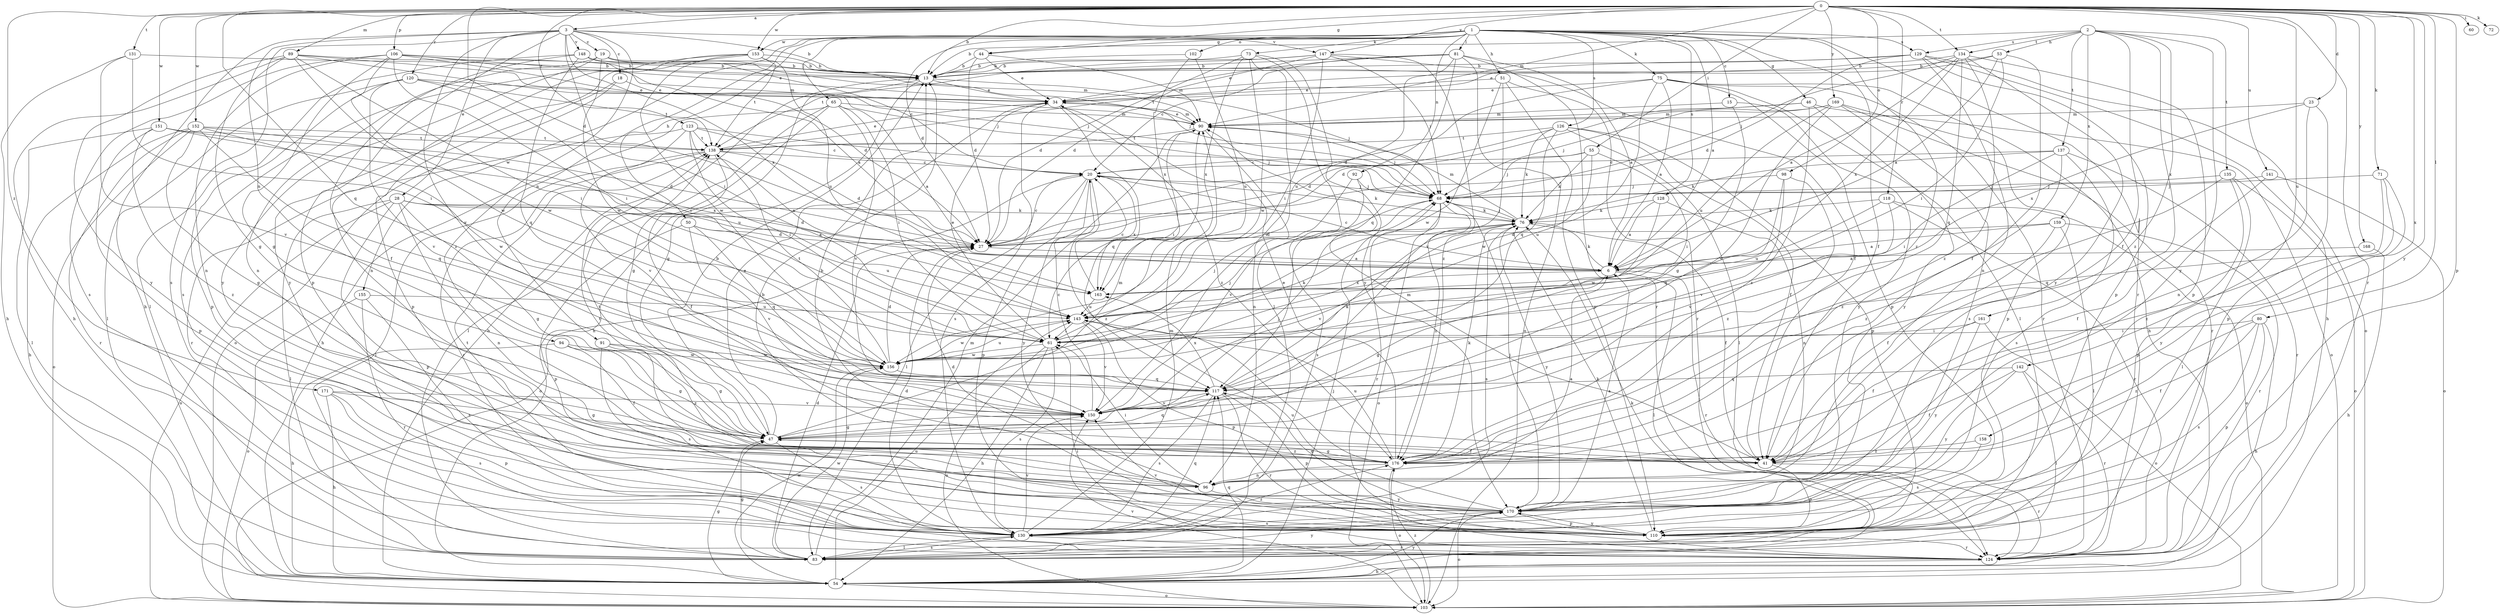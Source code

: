 strict digraph  {
0;
1;
2;
3;
6;
13;
15;
18;
19;
20;
23;
27;
28;
34;
41;
44;
46;
47;
50;
51;
53;
54;
55;
60;
61;
65;
68;
71;
72;
73;
75;
76;
80;
81;
83;
89;
90;
91;
92;
94;
96;
98;
102;
103;
106;
110;
117;
118;
120;
123;
124;
126;
128;
129;
130;
131;
134;
135;
137;
138;
141;
142;
143;
147;
148;
150;
151;
152;
153;
155;
156;
158;
159;
161;
163;
168;
169;
170;
171;
176;
0 -> 3  [label=a];
0 -> 13  [label=b];
0 -> 23  [label=d];
0 -> 27  [label=d];
0 -> 44  [label=g];
0 -> 55  [label=i];
0 -> 60  [label=i];
0 -> 71  [label=k];
0 -> 72  [label=k];
0 -> 80  [label=l];
0 -> 89  [label=m];
0 -> 90  [label=m];
0 -> 98  [label=o];
0 -> 106  [label=p];
0 -> 110  [label=p];
0 -> 117  [label=q];
0 -> 118  [label=r];
0 -> 120  [label=r];
0 -> 123  [label=r];
0 -> 124  [label=r];
0 -> 131  [label=t];
0 -> 134  [label=t];
0 -> 141  [label=u];
0 -> 142  [label=u];
0 -> 147  [label=v];
0 -> 151  [label=w];
0 -> 152  [label=w];
0 -> 153  [label=w];
0 -> 158  [label=x];
0 -> 168  [label=y];
0 -> 169  [label=y];
0 -> 170  [label=y];
0 -> 171  [label=z];
1 -> 6  [label=a];
1 -> 15  [label=c];
1 -> 27  [label=d];
1 -> 41  [label=f];
1 -> 44  [label=g];
1 -> 46  [label=g];
1 -> 50  [label=h];
1 -> 51  [label=h];
1 -> 65  [label=j];
1 -> 73  [label=k];
1 -> 75  [label=k];
1 -> 81  [label=l];
1 -> 91  [label=n];
1 -> 92  [label=n];
1 -> 102  [label=o];
1 -> 124  [label=r];
1 -> 126  [label=s];
1 -> 128  [label=s];
1 -> 129  [label=s];
1 -> 153  [label=w];
1 -> 155  [label=w];
1 -> 176  [label=z];
2 -> 13  [label=b];
2 -> 41  [label=f];
2 -> 53  [label=h];
2 -> 129  [label=s];
2 -> 134  [label=t];
2 -> 135  [label=t];
2 -> 137  [label=t];
2 -> 159  [label=x];
2 -> 161  [label=x];
2 -> 170  [label=y];
2 -> 176  [label=z];
3 -> 13  [label=b];
3 -> 18  [label=c];
3 -> 19  [label=c];
3 -> 28  [label=e];
3 -> 54  [label=h];
3 -> 61  [label=i];
3 -> 94  [label=n];
3 -> 110  [label=p];
3 -> 130  [label=s];
3 -> 147  [label=v];
3 -> 148  [label=v];
3 -> 150  [label=v];
3 -> 163  [label=x];
3 -> 176  [label=z];
6 -> 20  [label=c];
6 -> 47  [label=g];
6 -> 76  [label=k];
6 -> 83  [label=l];
6 -> 124  [label=r];
6 -> 163  [label=x];
13 -> 34  [label=e];
13 -> 47  [label=g];
13 -> 54  [label=h];
13 -> 68  [label=j];
15 -> 47  [label=g];
15 -> 90  [label=m];
15 -> 170  [label=y];
18 -> 34  [label=e];
18 -> 103  [label=o];
18 -> 110  [label=p];
19 -> 13  [label=b];
19 -> 68  [label=j];
19 -> 90  [label=m];
19 -> 96  [label=n];
19 -> 156  [label=w];
19 -> 170  [label=y];
20 -> 68  [label=j];
20 -> 76  [label=k];
20 -> 83  [label=l];
20 -> 103  [label=o];
20 -> 110  [label=p];
20 -> 163  [label=x];
20 -> 170  [label=y];
20 -> 176  [label=z];
23 -> 90  [label=m];
23 -> 96  [label=n];
23 -> 110  [label=p];
23 -> 163  [label=x];
27 -> 6  [label=a];
27 -> 20  [label=c];
28 -> 6  [label=a];
28 -> 27  [label=d];
28 -> 47  [label=g];
28 -> 76  [label=k];
28 -> 83  [label=l];
28 -> 96  [label=n];
28 -> 103  [label=o];
28 -> 110  [label=p];
34 -> 90  [label=m];
34 -> 117  [label=q];
34 -> 130  [label=s];
34 -> 176  [label=z];
41 -> 13  [label=b];
41 -> 90  [label=m];
41 -> 110  [label=p];
41 -> 124  [label=r];
44 -> 13  [label=b];
44 -> 27  [label=d];
44 -> 34  [label=e];
44 -> 90  [label=m];
46 -> 27  [label=d];
46 -> 90  [label=m];
46 -> 103  [label=o];
46 -> 170  [label=y];
46 -> 176  [label=z];
47 -> 13  [label=b];
47 -> 34  [label=e];
47 -> 41  [label=f];
47 -> 68  [label=j];
47 -> 90  [label=m];
47 -> 117  [label=q];
47 -> 130  [label=s];
47 -> 176  [label=z];
50 -> 27  [label=d];
50 -> 110  [label=p];
50 -> 117  [label=q];
50 -> 143  [label=u];
50 -> 150  [label=v];
51 -> 34  [label=e];
51 -> 110  [label=p];
51 -> 124  [label=r];
51 -> 150  [label=v];
51 -> 156  [label=w];
53 -> 6  [label=a];
53 -> 13  [label=b];
53 -> 34  [label=e];
53 -> 41  [label=f];
53 -> 61  [label=i];
54 -> 13  [label=b];
54 -> 47  [label=g];
54 -> 68  [label=j];
54 -> 76  [label=k];
54 -> 103  [label=o];
54 -> 117  [label=q];
54 -> 143  [label=u];
54 -> 156  [label=w];
54 -> 170  [label=y];
55 -> 20  [label=c];
55 -> 61  [label=i];
55 -> 68  [label=j];
55 -> 76  [label=k];
55 -> 143  [label=u];
61 -> 34  [label=e];
61 -> 54  [label=h];
61 -> 68  [label=j];
61 -> 76  [label=k];
61 -> 103  [label=o];
61 -> 130  [label=s];
61 -> 156  [label=w];
65 -> 6  [label=a];
65 -> 47  [label=g];
65 -> 54  [label=h];
65 -> 61  [label=i];
65 -> 83  [label=l];
65 -> 90  [label=m];
65 -> 150  [label=v];
68 -> 76  [label=k];
68 -> 103  [label=o];
68 -> 124  [label=r];
68 -> 176  [label=z];
71 -> 68  [label=j];
71 -> 117  [label=q];
71 -> 170  [label=y];
71 -> 176  [label=z];
73 -> 13  [label=b];
73 -> 27  [label=d];
73 -> 83  [label=l];
73 -> 150  [label=v];
73 -> 156  [label=w];
73 -> 163  [label=x];
73 -> 170  [label=y];
75 -> 6  [label=a];
75 -> 27  [label=d];
75 -> 34  [label=e];
75 -> 54  [label=h];
75 -> 83  [label=l];
75 -> 110  [label=p];
75 -> 117  [label=q];
75 -> 124  [label=r];
76 -> 27  [label=d];
76 -> 41  [label=f];
76 -> 68  [label=j];
76 -> 90  [label=m];
76 -> 130  [label=s];
76 -> 150  [label=v];
76 -> 170  [label=y];
80 -> 41  [label=f];
80 -> 54  [label=h];
80 -> 61  [label=i];
80 -> 110  [label=p];
80 -> 130  [label=s];
80 -> 176  [label=z];
81 -> 6  [label=a];
81 -> 13  [label=b];
81 -> 20  [label=c];
81 -> 34  [label=e];
81 -> 103  [label=o];
81 -> 117  [label=q];
81 -> 124  [label=r];
81 -> 143  [label=u];
83 -> 27  [label=d];
83 -> 47  [label=g];
83 -> 90  [label=m];
83 -> 130  [label=s];
83 -> 156  [label=w];
83 -> 170  [label=y];
89 -> 13  [label=b];
89 -> 27  [label=d];
89 -> 47  [label=g];
89 -> 54  [label=h];
89 -> 61  [label=i];
89 -> 68  [label=j];
89 -> 156  [label=w];
89 -> 170  [label=y];
90 -> 34  [label=e];
90 -> 61  [label=i];
90 -> 68  [label=j];
90 -> 96  [label=n];
90 -> 138  [label=t];
91 -> 47  [label=g];
91 -> 130  [label=s];
91 -> 156  [label=w];
91 -> 176  [label=z];
92 -> 68  [label=j];
92 -> 130  [label=s];
92 -> 150  [label=v];
94 -> 41  [label=f];
94 -> 47  [label=g];
94 -> 54  [label=h];
94 -> 156  [label=w];
96 -> 6  [label=a];
96 -> 27  [label=d];
96 -> 61  [label=i];
96 -> 138  [label=t];
96 -> 170  [label=y];
98 -> 68  [label=j];
98 -> 117  [label=q];
98 -> 150  [label=v];
98 -> 176  [label=z];
102 -> 13  [label=b];
102 -> 143  [label=u];
102 -> 163  [label=x];
103 -> 150  [label=v];
103 -> 176  [label=z];
106 -> 13  [label=b];
106 -> 34  [label=e];
106 -> 47  [label=g];
106 -> 61  [label=i];
106 -> 68  [label=j];
106 -> 90  [label=m];
106 -> 96  [label=n];
106 -> 130  [label=s];
106 -> 156  [label=w];
110 -> 76  [label=k];
110 -> 124  [label=r];
110 -> 150  [label=v];
110 -> 170  [label=y];
117 -> 76  [label=k];
117 -> 110  [label=p];
117 -> 124  [label=r];
117 -> 130  [label=s];
117 -> 150  [label=v];
117 -> 163  [label=x];
118 -> 76  [label=k];
118 -> 103  [label=o];
118 -> 124  [label=r];
118 -> 143  [label=u];
118 -> 150  [label=v];
120 -> 34  [label=e];
120 -> 61  [label=i];
120 -> 83  [label=l];
120 -> 110  [label=p];
120 -> 138  [label=t];
120 -> 150  [label=v];
123 -> 20  [label=c];
123 -> 61  [label=i];
123 -> 68  [label=j];
123 -> 124  [label=r];
123 -> 138  [label=t];
123 -> 150  [label=v];
123 -> 163  [label=x];
124 -> 54  [label=h];
124 -> 61  [label=i];
126 -> 27  [label=d];
126 -> 41  [label=f];
126 -> 76  [label=k];
126 -> 83  [label=l];
126 -> 110  [label=p];
126 -> 138  [label=t];
126 -> 156  [label=w];
128 -> 6  [label=a];
128 -> 76  [label=k];
128 -> 96  [label=n];
128 -> 156  [label=w];
129 -> 13  [label=b];
129 -> 27  [label=d];
129 -> 54  [label=h];
129 -> 96  [label=n];
129 -> 103  [label=o];
129 -> 110  [label=p];
129 -> 138  [label=t];
130 -> 27  [label=d];
130 -> 83  [label=l];
130 -> 90  [label=m];
130 -> 117  [label=q];
130 -> 124  [label=r];
130 -> 138  [label=t];
130 -> 150  [label=v];
130 -> 176  [label=z];
131 -> 13  [label=b];
131 -> 54  [label=h];
131 -> 61  [label=i];
131 -> 150  [label=v];
134 -> 6  [label=a];
134 -> 13  [label=b];
134 -> 68  [label=j];
134 -> 110  [label=p];
134 -> 117  [label=q];
134 -> 163  [label=x];
134 -> 170  [label=y];
134 -> 176  [label=z];
135 -> 68  [label=j];
135 -> 83  [label=l];
135 -> 103  [label=o];
135 -> 110  [label=p];
135 -> 176  [label=z];
137 -> 20  [label=c];
137 -> 61  [label=i];
137 -> 76  [label=k];
137 -> 124  [label=r];
137 -> 130  [label=s];
137 -> 176  [label=z];
138 -> 20  [label=c];
138 -> 27  [label=d];
138 -> 34  [label=e];
138 -> 41  [label=f];
138 -> 83  [label=l];
138 -> 124  [label=r];
141 -> 41  [label=f];
141 -> 68  [label=j];
141 -> 103  [label=o];
142 -> 41  [label=f];
142 -> 83  [label=l];
142 -> 117  [label=q];
142 -> 124  [label=r];
142 -> 170  [label=y];
143 -> 61  [label=i];
143 -> 110  [label=p];
143 -> 150  [label=v];
143 -> 156  [label=w];
147 -> 13  [label=b];
147 -> 27  [label=d];
147 -> 41  [label=f];
147 -> 61  [label=i];
147 -> 68  [label=j];
147 -> 138  [label=t];
147 -> 176  [label=z];
148 -> 6  [label=a];
148 -> 13  [label=b];
148 -> 20  [label=c];
148 -> 41  [label=f];
148 -> 83  [label=l];
148 -> 117  [label=q];
150 -> 20  [label=c];
150 -> 47  [label=g];
151 -> 27  [label=d];
151 -> 83  [label=l];
151 -> 110  [label=p];
151 -> 138  [label=t];
151 -> 163  [label=x];
151 -> 176  [label=z];
152 -> 47  [label=g];
152 -> 54  [label=h];
152 -> 103  [label=o];
152 -> 117  [label=q];
152 -> 124  [label=r];
152 -> 138  [label=t];
152 -> 143  [label=u];
152 -> 156  [label=w];
153 -> 13  [label=b];
153 -> 96  [label=n];
153 -> 130  [label=s];
153 -> 138  [label=t];
153 -> 143  [label=u];
153 -> 156  [label=w];
153 -> 170  [label=y];
155 -> 103  [label=o];
155 -> 124  [label=r];
155 -> 130  [label=s];
155 -> 143  [label=u];
156 -> 27  [label=d];
156 -> 68  [label=j];
156 -> 117  [label=q];
156 -> 138  [label=t];
156 -> 143  [label=u];
158 -> 130  [label=s];
158 -> 176  [label=z];
159 -> 6  [label=a];
159 -> 27  [label=d];
159 -> 41  [label=f];
159 -> 83  [label=l];
159 -> 124  [label=r];
161 -> 41  [label=f];
161 -> 61  [label=i];
161 -> 103  [label=o];
161 -> 170  [label=y];
163 -> 20  [label=c];
163 -> 143  [label=u];
168 -> 6  [label=a];
168 -> 54  [label=h];
169 -> 68  [label=j];
169 -> 90  [label=m];
169 -> 110  [label=p];
169 -> 124  [label=r];
169 -> 130  [label=s];
169 -> 143  [label=u];
169 -> 150  [label=v];
170 -> 6  [label=a];
170 -> 13  [label=b];
170 -> 68  [label=j];
170 -> 103  [label=o];
170 -> 110  [label=p];
170 -> 117  [label=q];
170 -> 130  [label=s];
170 -> 143  [label=u];
171 -> 47  [label=g];
171 -> 54  [label=h];
171 -> 110  [label=p];
171 -> 130  [label=s];
171 -> 150  [label=v];
176 -> 34  [label=e];
176 -> 47  [label=g];
176 -> 76  [label=k];
176 -> 96  [label=n];
176 -> 103  [label=o];
176 -> 138  [label=t];
176 -> 143  [label=u];
}
